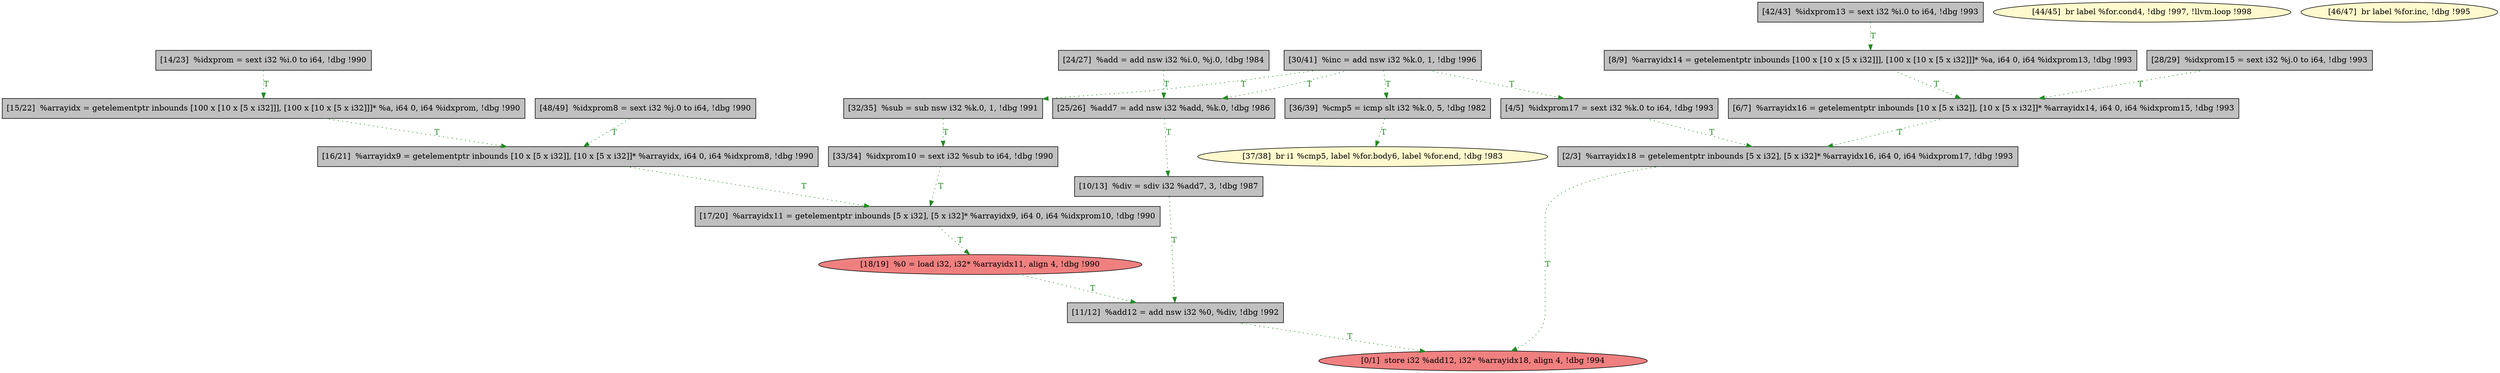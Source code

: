 
digraph G {


node295 [fillcolor=lemonchiffon,label="[37/38]  br i1 %cmp5, label %for.body6, label %for.end, !dbg !983",shape=ellipse,style=filled ]
node294 [fillcolor=lemonchiffon,label="[44/45]  br label %for.cond4, !dbg !997, !llvm.loop !998",shape=ellipse,style=filled ]
node288 [fillcolor=grey,label="[4/5]  %idxprom17 = sext i32 %k.0 to i64, !dbg !993",shape=rectangle,style=filled ]
node276 [fillcolor=grey,label="[16/21]  %arrayidx9 = getelementptr inbounds [10 x [5 x i32]], [10 x [5 x i32]]* %arrayidx, i64 0, i64 %idxprom8, !dbg !990",shape=rectangle,style=filled ]
node274 [fillcolor=grey,label="[28/29]  %idxprom15 = sext i32 %j.0 to i64, !dbg !993",shape=rectangle,style=filled ]
node277 [fillcolor=grey,label="[36/39]  %cmp5 = icmp slt i32 %k.0, 5, !dbg !982",shape=rectangle,style=filled ]
node275 [fillcolor=grey,label="[25/26]  %add7 = add nsw i32 %add, %k.0, !dbg !986",shape=rectangle,style=filled ]
node290 [fillcolor=grey,label="[42/43]  %idxprom13 = sext i32 %i.0 to i64, !dbg !993",shape=rectangle,style=filled ]
node279 [fillcolor=grey,label="[32/35]  %sub = sub nsw i32 %k.0, 1, !dbg !991",shape=rectangle,style=filled ]
node292 [fillcolor=grey,label="[11/12]  %add12 = add nsw i32 %0, %div, !dbg !992",shape=rectangle,style=filled ]
node284 [fillcolor=grey,label="[2/3]  %arrayidx18 = getelementptr inbounds [5 x i32], [5 x i32]* %arrayidx16, i64 0, i64 %idxprom17, !dbg !993",shape=rectangle,style=filled ]
node285 [fillcolor=lemonchiffon,label="[46/47]  br label %for.inc, !dbg !995",shape=ellipse,style=filled ]
node272 [fillcolor=grey,label="[17/20]  %arrayidx11 = getelementptr inbounds [5 x i32], [5 x i32]* %arrayidx9, i64 0, i64 %idxprom10, !dbg !990",shape=rectangle,style=filled ]
node273 [fillcolor=grey,label="[24/27]  %add = add nsw i32 %i.0, %j.0, !dbg !984",shape=rectangle,style=filled ]
node289 [fillcolor=lightcoral,label="[18/19]  %0 = load i32, i32* %arrayidx11, align 4, !dbg !990",shape=ellipse,style=filled ]
node281 [fillcolor=grey,label="[14/23]  %idxprom = sext i32 %i.0 to i64, !dbg !990",shape=rectangle,style=filled ]
node291 [fillcolor=grey,label="[30/41]  %inc = add nsw i32 %k.0, 1, !dbg !996",shape=rectangle,style=filled ]
node280 [fillcolor=grey,label="[10/13]  %div = sdiv i32 %add7, 3, !dbg !987",shape=rectangle,style=filled ]
node278 [fillcolor=grey,label="[33/34]  %idxprom10 = sext i32 %sub to i64, !dbg !990",shape=rectangle,style=filled ]
node282 [fillcolor=grey,label="[8/9]  %arrayidx14 = getelementptr inbounds [100 x [10 x [5 x i32]]], [100 x [10 x [5 x i32]]]* %a, i64 0, i64 %idxprom13, !dbg !993",shape=rectangle,style=filled ]
node293 [fillcolor=grey,label="[15/22]  %arrayidx = getelementptr inbounds [100 x [10 x [5 x i32]]], [100 x [10 x [5 x i32]]]* %a, i64 0, i64 %idxprom, !dbg !990",shape=rectangle,style=filled ]
node283 [fillcolor=lightcoral,label="[0/1]  store i32 %add12, i32* %arrayidx18, align 4, !dbg !994",shape=ellipse,style=filled ]
node286 [fillcolor=grey,label="[48/49]  %idxprom8 = sext i32 %j.0 to i64, !dbg !990",shape=rectangle,style=filled ]
node287 [fillcolor=grey,label="[6/7]  %arrayidx16 = getelementptr inbounds [10 x [5 x i32]], [10 x [5 x i32]]* %arrayidx14, i64 0, i64 %idxprom15, !dbg !993",shape=rectangle,style=filled ]

node286->node276 [style=dotted,color=forestgreen,label="T",fontcolor=forestgreen ]
node291->node288 [style=dotted,color=forestgreen,label="T",fontcolor=forestgreen ]
node292->node283 [style=dotted,color=forestgreen,label="T",fontcolor=forestgreen ]
node281->node293 [style=dotted,color=forestgreen,label="T",fontcolor=forestgreen ]
node291->node279 [style=dotted,color=forestgreen,label="T",fontcolor=forestgreen ]
node289->node292 [style=dotted,color=forestgreen,label="T",fontcolor=forestgreen ]
node278->node272 [style=dotted,color=forestgreen,label="T",fontcolor=forestgreen ]
node287->node284 [style=dotted,color=forestgreen,label="T",fontcolor=forestgreen ]
node290->node282 [style=dotted,color=forestgreen,label="T",fontcolor=forestgreen ]
node280->node292 [style=dotted,color=forestgreen,label="T",fontcolor=forestgreen ]
node274->node287 [style=dotted,color=forestgreen,label="T",fontcolor=forestgreen ]
node288->node284 [style=dotted,color=forestgreen,label="T",fontcolor=forestgreen ]
node282->node287 [style=dotted,color=forestgreen,label="T",fontcolor=forestgreen ]
node272->node289 [style=dotted,color=forestgreen,label="T",fontcolor=forestgreen ]
node291->node275 [style=dotted,color=forestgreen,label="T",fontcolor=forestgreen ]
node279->node278 [style=dotted,color=forestgreen,label="T",fontcolor=forestgreen ]
node284->node283 [style=dotted,color=forestgreen,label="T",fontcolor=forestgreen ]
node273->node275 [style=dotted,color=forestgreen,label="T",fontcolor=forestgreen ]
node275->node280 [style=dotted,color=forestgreen,label="T",fontcolor=forestgreen ]
node293->node276 [style=dotted,color=forestgreen,label="T",fontcolor=forestgreen ]
node277->node295 [style=dotted,color=forestgreen,label="T",fontcolor=forestgreen ]
node291->node277 [style=dotted,color=forestgreen,label="T",fontcolor=forestgreen ]
node276->node272 [style=dotted,color=forestgreen,label="T",fontcolor=forestgreen ]


}
